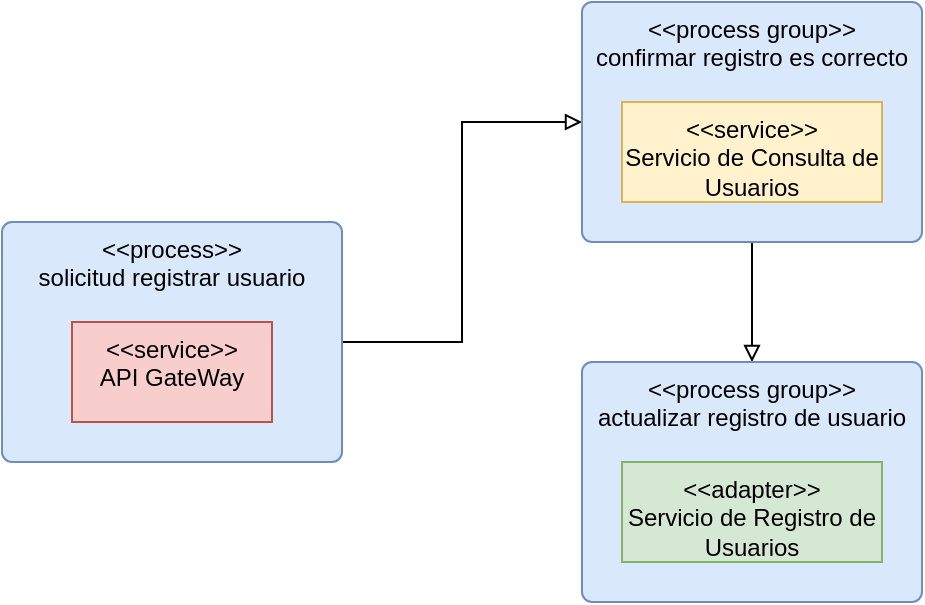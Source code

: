 <mxfile version="23.1.2" type="github">
  <diagram name="Page-1" id="3fo4hDpq8MDJEKPzps9l">
    <mxGraphModel dx="952" dy="554" grid="1" gridSize="10" guides="1" tooltips="1" connect="1" arrows="1" fold="1" page="1" pageScale="1" pageWidth="850" pageHeight="1100" math="0" shadow="0">
      <root>
        <mxCell id="0" />
        <mxCell id="1" parent="0" />
        <mxCell id="6HdUD3fqdedWInNd4ySQ-5" style="edgeStyle=orthogonalEdgeStyle;rounded=0;orthogonalLoop=1;jettySize=auto;html=1;endArrow=block;endFill=0;" edge="1" parent="1" source="6HdUD3fqdedWInNd4ySQ-2" target="6HdUD3fqdedWInNd4ySQ-3">
          <mxGeometry relative="1" as="geometry" />
        </mxCell>
        <mxCell id="6HdUD3fqdedWInNd4ySQ-2" value="&amp;lt;&amp;lt;process&amp;gt;&amp;gt;&lt;br&gt;solicitud registrar usuario" style="html=1;align=center;verticalAlign=top;rounded=1;absoluteArcSize=1;arcSize=10;dashed=0;whiteSpace=wrap;fillColor=#dae8fc;strokeColor=#6c8ebf;" vertex="1" parent="1">
          <mxGeometry x="170" y="410" width="170" height="120" as="geometry" />
        </mxCell>
        <mxCell id="6HdUD3fqdedWInNd4ySQ-1" value="&amp;lt;&amp;lt;service&amp;gt;&amp;gt;&lt;br&gt;API GateWay" style="html=1;dashed=0;whiteSpace=wrap;verticalAlign=top;fillColor=#f8cecc;strokeColor=#b85450;" vertex="1" parent="1">
          <mxGeometry x="205" y="460" width="100" height="50" as="geometry" />
        </mxCell>
        <mxCell id="6HdUD3fqdedWInNd4ySQ-8" style="edgeStyle=orthogonalEdgeStyle;rounded=0;orthogonalLoop=1;jettySize=auto;html=1;endArrow=block;endFill=0;" edge="1" parent="1" source="6HdUD3fqdedWInNd4ySQ-3" target="6HdUD3fqdedWInNd4ySQ-6">
          <mxGeometry relative="1" as="geometry" />
        </mxCell>
        <mxCell id="6HdUD3fqdedWInNd4ySQ-3" value="&amp;lt;&amp;lt;process group&amp;gt;&amp;gt;&lt;br&gt;confirmar registro es correcto" style="html=1;align=center;verticalAlign=top;rounded=1;absoluteArcSize=1;arcSize=10;dashed=0;whiteSpace=wrap;fillColor=#dae8fc;strokeColor=#6c8ebf;" vertex="1" parent="1">
          <mxGeometry x="460" y="300" width="170" height="120" as="geometry" />
        </mxCell>
        <mxCell id="6HdUD3fqdedWInNd4ySQ-4" value="&amp;lt;&amp;lt;service&amp;gt;&amp;gt;&lt;br&gt;Servicio de Consulta de Usuarios" style="html=1;dashed=0;whiteSpace=wrap;verticalAlign=top;fillColor=#fff2cc;strokeColor=#d6b656;" vertex="1" parent="1">
          <mxGeometry x="480" y="350" width="130" height="50" as="geometry" />
        </mxCell>
        <mxCell id="6HdUD3fqdedWInNd4ySQ-6" value="&amp;lt;&amp;lt;process group&amp;gt;&amp;gt;&lt;br&gt;actualizar registro de usuario" style="html=1;align=center;verticalAlign=top;rounded=1;absoluteArcSize=1;arcSize=10;dashed=0;whiteSpace=wrap;fillColor=#dae8fc;strokeColor=#6c8ebf;" vertex="1" parent="1">
          <mxGeometry x="460" y="480" width="170" height="120" as="geometry" />
        </mxCell>
        <mxCell id="6HdUD3fqdedWInNd4ySQ-7" value="&amp;lt;&amp;lt;adapter&amp;gt;&amp;gt;&lt;br&gt;Servicio de Registro de Usuarios" style="html=1;dashed=0;whiteSpace=wrap;verticalAlign=top;fillColor=#d5e8d4;strokeColor=#82b366;" vertex="1" parent="1">
          <mxGeometry x="480" y="530" width="130" height="50" as="geometry" />
        </mxCell>
      </root>
    </mxGraphModel>
  </diagram>
</mxfile>
